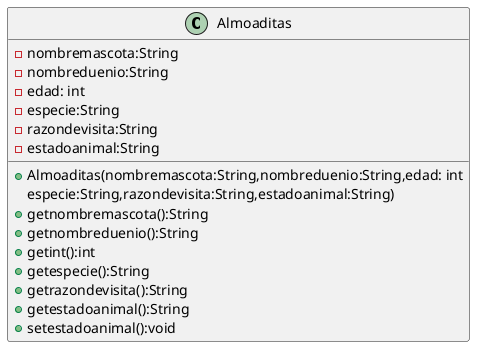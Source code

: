@startuml
'https://plantuml.com/sequence-diagram


class Almoaditas{
-nombremascota:String
-nombreduenio:String
-edad: int
-especie:String
-razondevisita:String
-estadoanimal:String

+Almoaditas(nombremascota:String,nombreduenio:String,edad: int
especie:String,razondevisita:String,estadoanimal:String)
+getnombremascota():String
+getnombreduenio():String
+getint():int
+getespecie():String
+getrazondevisita():String
+getestadoanimal():String
+setestadoanimal():void

}


@enduml